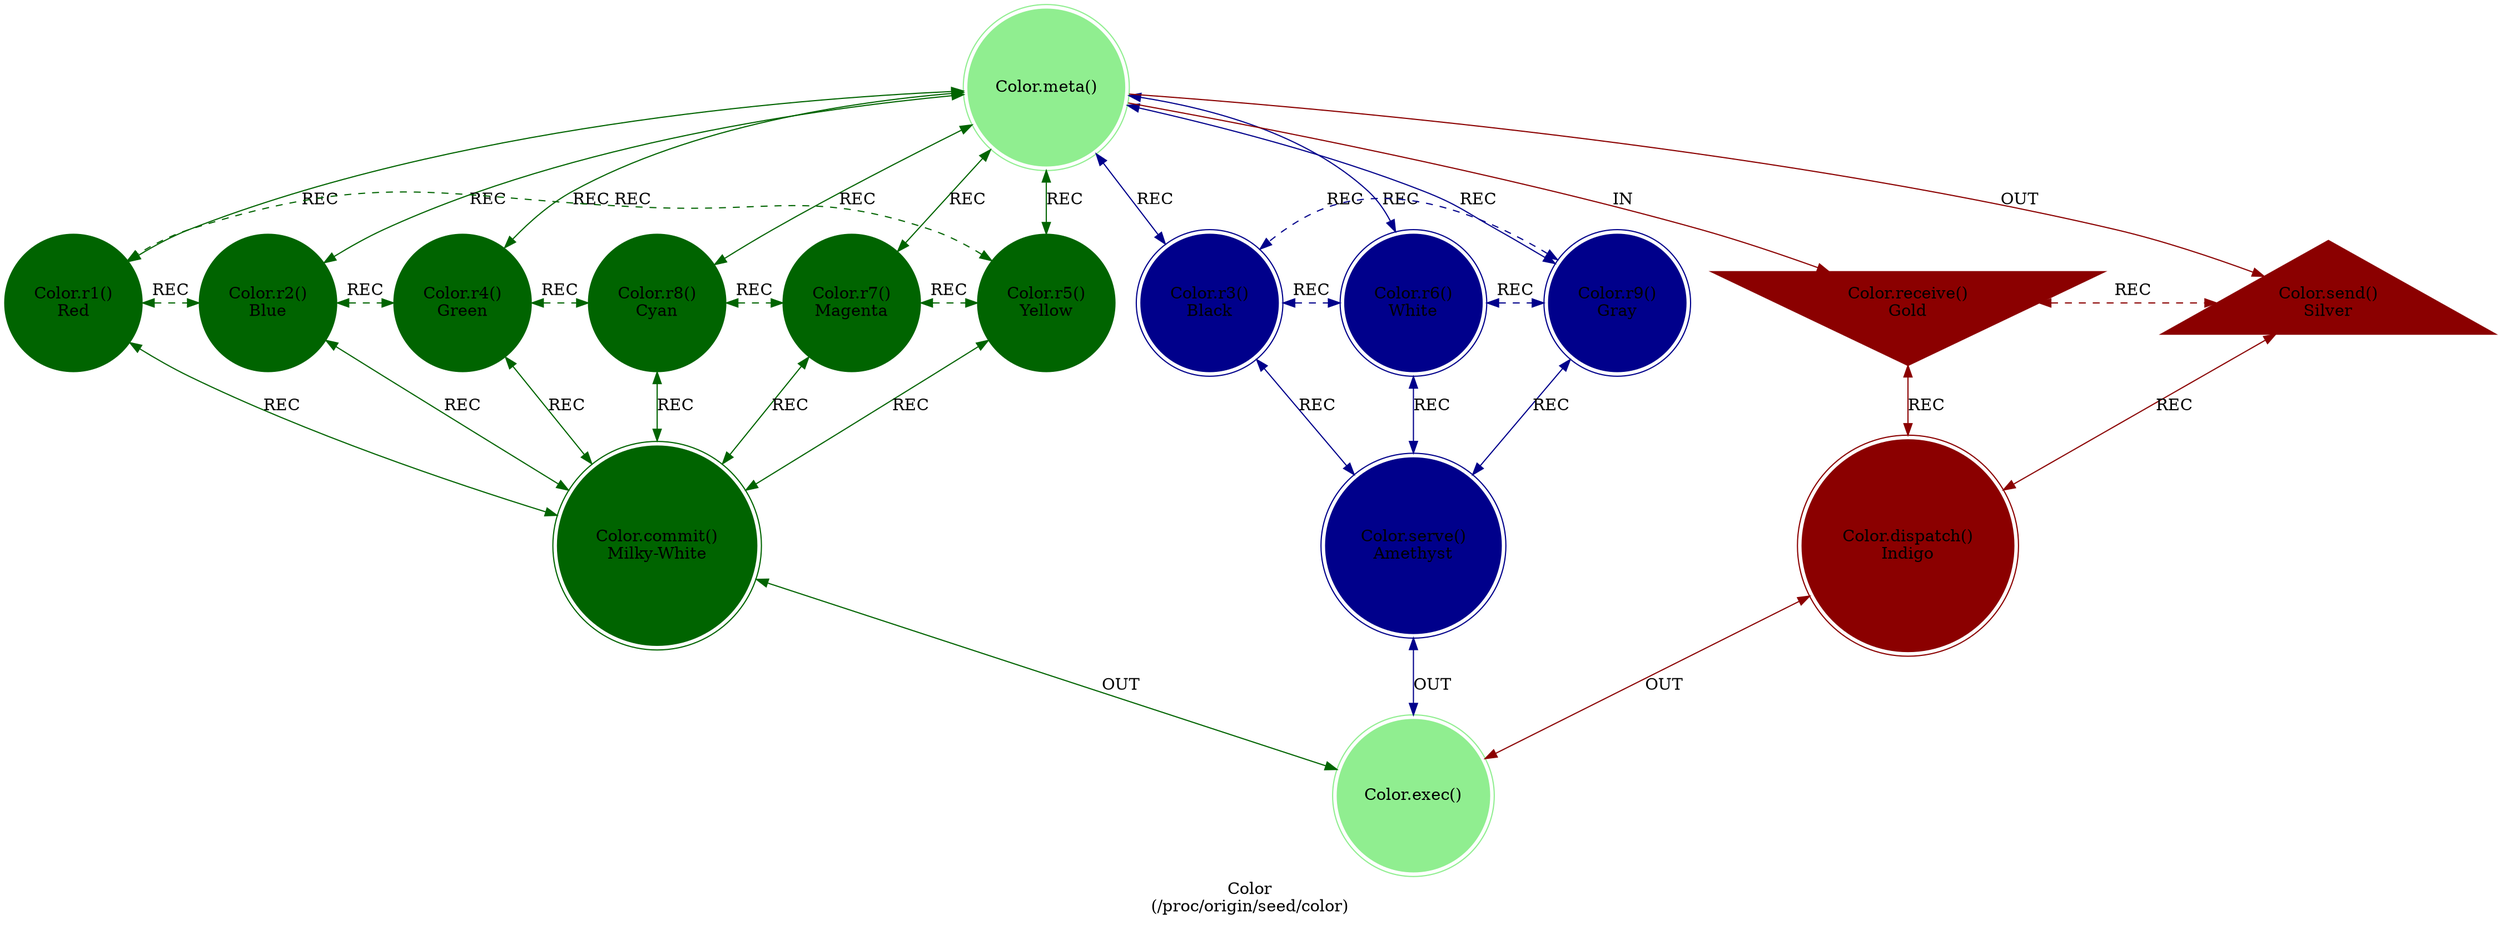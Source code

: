 strict digraph Color {
    label = "Color\n(/proc/origin/seed/color)";
    style = filled;
    color = lightgray;
    node [shape = circle; style = filled; color = lightgreen;];
    
    // The Axis A-0-B (In-Meta-Out).
    // The Sacred 3-6-9 (Boundary of Perception).
    // The Vortex 1-2-4-8-7-5 (Boundary of Comprehension).
    // The Router C-D-E
    // The Closure F
    spark_0_t [label = "Color.meta()";comment = "";shape = doublecircle;];
    spark_1_t [label = "Color.r1()\nRed";comment = "";shape = circle;color = darkgreen;];
    spark_2_t [label = "Color.r2()\nBlue";comment = "";shape = circle;color = darkgreen;];
    spark_4_t [label = "Color.r4()\nGreen";comment = "";shape = circle;color = darkgreen;];
    spark_8_t [label = "Color.r8()\nCyan";comment = "";shape = circle;color = darkgreen;];
    spark_7_t [label = "Color.r7()\nMagenta";comment = "";shape = circle;color = darkgreen;];
    spark_5_t [label = "Color.r5()\nYellow";comment = "";shape = circle;color = darkgreen;];
    spark_3_t [label = "Color.r3()\nBlack";comment = "";shape = doublecircle;color = darkblue;];
    spark_6_t [label = "Color.r6()\nWhite";comment = "";shape = doublecircle;color = darkblue;];
    spark_9_t [label = "Color.r9()\nGray";comment = "";shape = doublecircle;color = darkblue;];
    spark_a_t [label = "Color.receive()\nGold";comment = "";shape = invtriangle;color = darkred;];
    spark_b_t [label = "Color.send()\nSilver";comment = "";shape = triangle;color = darkred;];
    spark_c_t [label = "Color.dispatch()\nIndigo";comment = "";shape = doublecircle;color = darkred;];
    spark_d_t [label = "Color.commit()\nMilky-White";comment = "";shape = doublecircle;color = darkgreen;];
    spark_e_t [label = "Color.serve()\nAmethyst";comment = "";shape = doublecircle;color = darkblue;];
    spark_f_t [label = "Color.exec()";comment = "";shape = doublecircle;];
    
    // IN = Input
    // OUT = Output
    // REC = Recursion
    spark_0_t -> spark_a_t [label = "IN"; color = darkred; comment = "";];
    spark_0_t -> spark_b_t [label = "OUT"; color = darkred; comment = "";];
    spark_0_t -> {spark_3_t spark_6_t spark_9_t} [label = "REC"; color = darkblue; comment = ""; dir = both;];
    spark_0_t -> {spark_1_t spark_2_t spark_4_t spark_8_t spark_7_t spark_5_t} [label = "REC"; color = darkgreen; comment = ""; dir = both;];
    
    {spark_a_t spark_b_t} -> spark_c_t [label = "REC"; color = darkred; comment = ""; dir = both;];
    {spark_1_t spark_2_t spark_4_t spark_8_t spark_7_t spark_5_t} -> spark_d_t [label = "REC"; color = darkgreen; comment = ""; dir = both;];
    {spark_3_t spark_6_t spark_9_t} -> spark_e_t [label = "REC"; color = darkblue; comment = ""; dir = both;];
    
    spark_1_t -> spark_2_t -> spark_4_t -> spark_8_t -> spark_7_t -> spark_5_t -> spark_1_t [label = "REC"; color = darkgreen; comment = ""; style = dashed; constraint = false; dir = both;];
    spark_3_t -> spark_6_t -> spark_9_t -> spark_3_t [label = "REC"; color = darkblue; comment = ""; style = dashed; constraint = false; dir = both;];
    spark_a_t -> spark_b_t [label = "REC"; color = darkred; comment = ""; constraint = false; style = dashed; dir = both;];
    
    spark_c_t -> spark_f_t [label = "OUT"; color = darkred; comment = ""; dir = both;];
    spark_d_t -> spark_f_t [label = "OUT"; color = darkgreen; comment = ""; dir = both;];
    spark_e_t -> spark_f_t [label = "OUT"; color = darkblue; comment = ""; dir = both;];
}